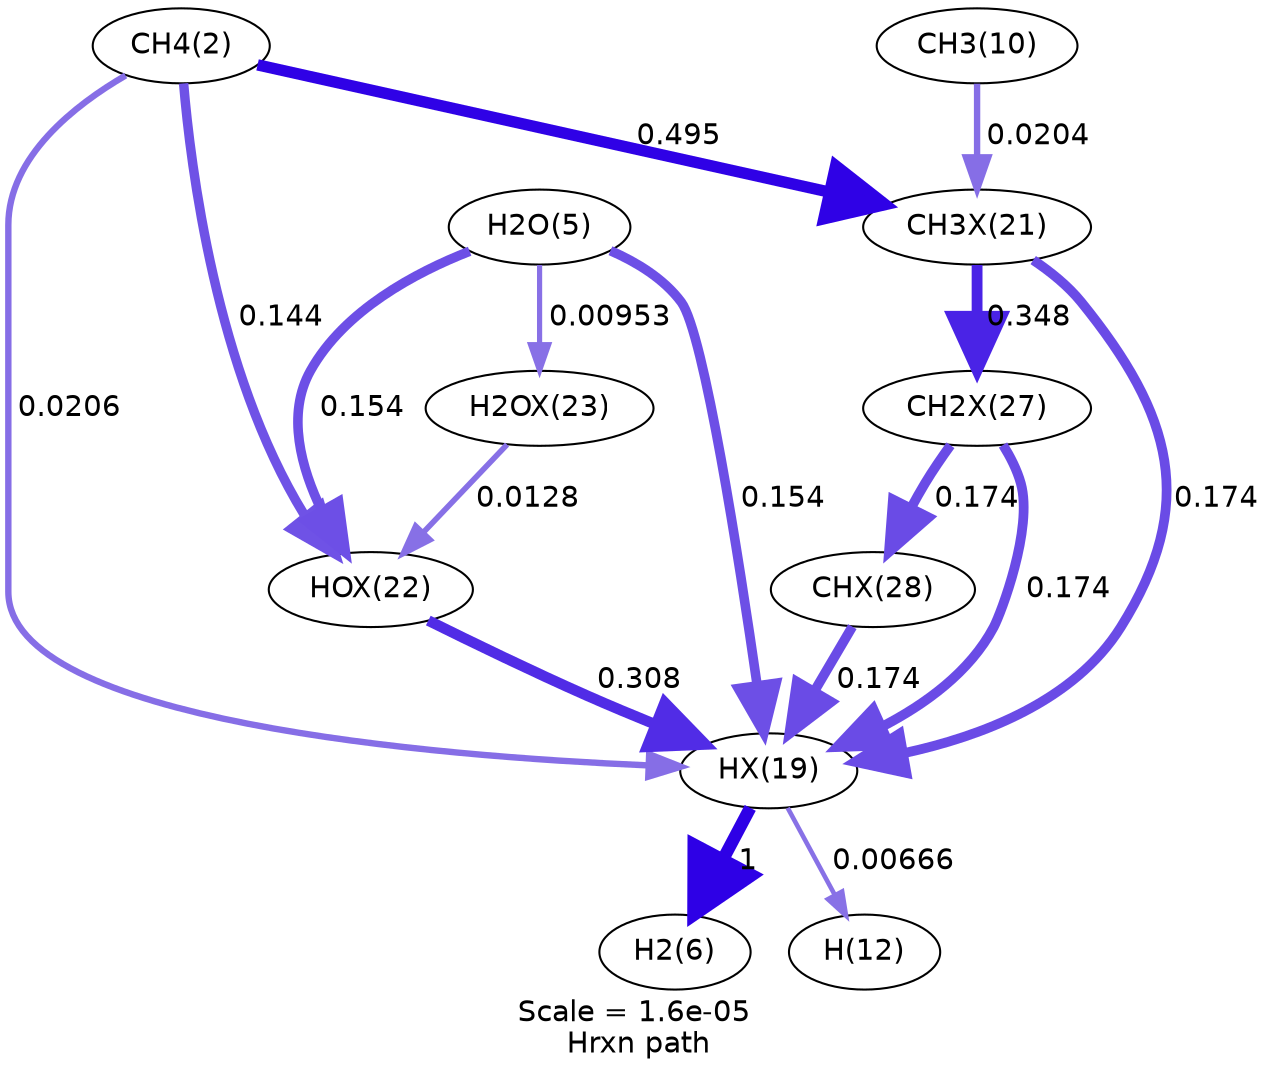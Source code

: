 digraph reaction_paths {
center=1;
s3 -> s28[fontname="Helvetica", penwidth=3.07, arrowsize=1.54, color="0.7, 0.521, 0.9"
, label=" 0.0206"];
s3 -> s31[fontname="Helvetica", penwidth=4.54, arrowsize=2.27, color="0.7, 0.644, 0.9"
, label=" 0.144"];
s3 -> s30[fontname="Helvetica", penwidth=5.47, arrowsize=2.73, color="0.7, 0.995, 0.9"
, label=" 0.495"];
s28 -> s7[fontname="Helvetica", penwidth=6, arrowsize=3, color="0.7, 1.5, 0.9"
, label=" 1"];
s28 -> s13[fontname="Helvetica", penwidth=2.22, arrowsize=1.11, color="0.7, 0.507, 0.9"
, label=" 0.00666"];
s31 -> s28[fontname="Helvetica", penwidth=5.11, arrowsize=2.56, color="0.7, 0.808, 0.9"
, label=" 0.308"];
s6 -> s28[fontname="Helvetica", penwidth=4.59, arrowsize=2.29, color="0.7, 0.654, 0.9"
, label=" 0.154"];
s30 -> s28[fontname="Helvetica", penwidth=4.68, arrowsize=2.34, color="0.7, 0.674, 0.9"
, label=" 0.174"];
s36 -> s28[fontname="Helvetica", penwidth=4.68, arrowsize=2.34, color="0.7, 0.674, 0.9"
, label=" 0.174"];
s37 -> s28[fontname="Helvetica", penwidth=4.68, arrowsize=2.34, color="0.7, 0.674, 0.9"
, label=" 0.174"];
s6 -> s31[fontname="Helvetica", penwidth=4.59, arrowsize=2.29, color="0.7, 0.654, 0.9"
, label=" 0.154"];
s32 -> s31[fontname="Helvetica", penwidth=2.71, arrowsize=1.36, color="0.7, 0.513, 0.9"
, label=" 0.0128"];
s6 -> s32[fontname="Helvetica", penwidth=2.49, arrowsize=1.24, color="0.7, 0.51, 0.9"
, label=" 0.00953"];
s11 -> s30[fontname="Helvetica", penwidth=3.06, arrowsize=1.53, color="0.7, 0.52, 0.9"
, label=" 0.0204"];
s30 -> s36[fontname="Helvetica", penwidth=5.2, arrowsize=2.6, color="0.7, 0.848, 0.9"
, label=" 0.348"];
s36 -> s37[fontname="Helvetica", penwidth=4.68, arrowsize=2.34, color="0.7, 0.674, 0.9"
, label=" 0.174"];
s3 [ fontname="Helvetica", label="CH4(2)"];
s6 [ fontname="Helvetica", label="H2O(5)"];
s7 [ fontname="Helvetica", label="H2(6)"];
s11 [ fontname="Helvetica", label="CH3(10)"];
s13 [ fontname="Helvetica", label="H(12)"];
s28 [ fontname="Helvetica", label="HX(19)"];
s30 [ fontname="Helvetica", label="CH3X(21)"];
s31 [ fontname="Helvetica", label="HOX(22)"];
s32 [ fontname="Helvetica", label="H2OX(23)"];
s36 [ fontname="Helvetica", label="CH2X(27)"];
s37 [ fontname="Helvetica", label="CHX(28)"];
 label = "Scale = 1.6e-05\l Hrxn path";
 fontname = "Helvetica";
}
